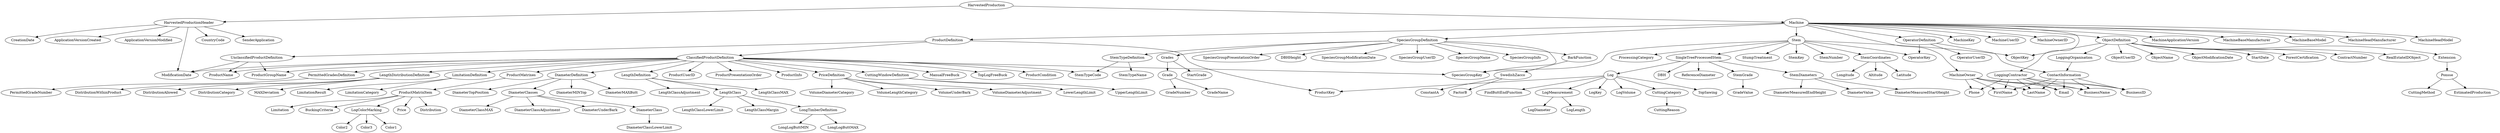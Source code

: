 strict digraph "" {
	HarvestedProduction -> HarvestedProductionHeader	[weight=1];
	HarvestedProduction -> Machine	[weight=1];
	HarvestedProductionHeader -> SenderApplication	[weight=1];
	HarvestedProductionHeader -> CreationDate	[weight=1];
	HarvestedProductionHeader -> ModificationDate	[weight=1];
	HarvestedProductionHeader -> ApplicationVersionCreated	[weight=1];
	HarvestedProductionHeader -> ApplicationVersionModified	[weight=1];
	HarvestedProductionHeader -> CountryCode	[weight=1];
	Machine -> MachineKey	[weight=1];
	Machine -> MachineUserID	[weight=1];
	Machine -> MachineOwnerID	[weight=1];
	Machine -> MachineApplicationVersion	[weight=1];
	Machine -> MachineBaseManufacturer	[weight=1];
	Machine -> MachineBaseModel	[weight=1];
	Machine -> MachineOwner	[weight=1];
	Machine -> LoggingContractor	[weight=1];
	Machine -> OperatorDefinition	[weight=10];
	Machine -> MachineHeadManufacturer	[weight=1];
	Machine -> MachineHeadModel	[weight=1];
	Machine -> SpeciesGroupDefinition	[weight=10];
	Machine -> ProductDefinition	[weight=10];
	Machine -> ObjectDefinition	[weight=1];
	Machine -> Stem	[weight=10];
	MachineOwner -> FirstName	[weight=1];
	MachineOwner -> LastName	[weight=1];
	MachineOwner -> Phone	[weight=1];
	MachineOwner -> Email	[weight=1];
	MachineOwner -> BusinessName	[weight=1];
	MachineOwner -> BusinessID	[weight=1];
	LoggingContractor -> FirstName	[weight=1];
	LoggingContractor -> LastName	[weight=1];
	LoggingContractor -> Phone	[weight=1];
	LoggingContractor -> Email	[weight=1];
	LoggingContractor -> BusinessName	[weight=1];
	LoggingContractor -> BusinessID	[weight=1];
	OperatorDefinition -> OperatorKey	[weight=10];
	OperatorDefinition -> OperatorUserID	[weight=10];
	OperatorDefinition -> ContactInformation	[weight=10];
	ContactInformation -> FirstName	[weight=10];
	ContactInformation -> LastName	[weight=10];
	ContactInformation -> Email	[weight=10];
	ContactInformation -> BusinessName	[weight=10];
	ContactInformation -> BusinessID	[weight=10];
	SpeciesGroupDefinition -> SpeciesGroupModificationDate	[weight=10];
	SpeciesGroupDefinition -> SpeciesGroupUserID	[weight=10];
	SpeciesGroupDefinition -> SpeciesGroupName	[weight=10];
	SpeciesGroupDefinition -> SpeciesGroupInfo	[weight=10];
	SpeciesGroupDefinition -> StemTypeDefinition	[weight=10];
	SpeciesGroupDefinition -> SpeciesGroupPresentationOrder	[weight=10];
	SpeciesGroupDefinition -> DBHHeight	[weight=10];
	SpeciesGroupDefinition -> Grades	[weight=10];
	SpeciesGroupDefinition -> BarkFunction	[weight=10];
	SpeciesGroupDefinition -> SpeciesGroupKey	[weight=10];
	StemTypeDefinition -> StemTypeCode	[weight=10];
	StemTypeDefinition -> StemTypeName	[weight=10];
	Grades -> StartGrade	[weight=10];
	Grades -> Grade	[weight=10];
	Grade -> GradeNumber	[weight=10];
	Grade -> GradeName	[weight=10];
	BarkFunction -> SwedishZacco	[weight=10];
	SwedishZacco -> ConstantA	[weight=10];
	SwedishZacco -> FactorB	[weight=10];
	ProductDefinition -> ProductKey	[weight=10];
	ProductDefinition -> ClassifiedProductDefinition	[weight=10];
	ProductDefinition -> UnclassifiedProductDefinition	[weight=10];
	ClassifiedProductDefinition -> ModificationDate	[weight=10];
	ClassifiedProductDefinition -> StemTypeCode	[weight=10];
	ClassifiedProductDefinition -> SpeciesGroupKey	[weight=10];
	ClassifiedProductDefinition -> ProductName	[weight=10];
	ClassifiedProductDefinition -> ProductInfo	[weight=10];
	ClassifiedProductDefinition -> ProductGroupName	[weight=10];
	ClassifiedProductDefinition -> ProductPresentationOrder	[weight=10];
	ClassifiedProductDefinition -> DiameterDefinition	[weight=10];
	ClassifiedProductDefinition -> LengthDefinition	[weight=10];
	ClassifiedProductDefinition -> PriceDefinition	[weight=10];
	ClassifiedProductDefinition -> ManualFreeBuck	[weight=10];
	ClassifiedProductDefinition -> TopLogFreeBuck	[weight=10];
	ClassifiedProductDefinition -> ProductCondition	[weight=10];
	ClassifiedProductDefinition -> CuttingWindowDefinition	[weight=10];
	ClassifiedProductDefinition -> PermittedGradesDefinition	[weight=10];
	ClassifiedProductDefinition -> LengthDistributionDefinition	[weight=10];
	ClassifiedProductDefinition -> LimitationDefinition	[weight=10];
	ClassifiedProductDefinition -> ProductMatrixes	[weight=10];
	ClassifiedProductDefinition -> ProductUserID	[weight=10];
	DiameterDefinition -> DiameterClasses	[weight=10];
	DiameterDefinition -> DiameterMINTop	[weight=10];
	DiameterDefinition -> DiameterMAXButt	[weight=10];
	DiameterDefinition -> DiameterTopPosition	[weight=10];
	DiameterClasses -> DiameterClass	[weight=10];
	DiameterClasses -> DiameterClassMAX	[weight=10];
	DiameterClasses -> DiameterClassAdjustment	[weight=10];
	DiameterClasses -> DiameterUnderBark	[weight=10];
	DiameterClass -> DiameterClassLowerLimit	[weight=10];
	LengthDefinition -> LengthClassAdjustment	[weight=10];
	LengthDefinition -> LengthClass	[weight=10];
	LengthDefinition -> LengthClassMAX	[weight=10];
	LengthClass -> LengthClassLowerLimit	[weight=10];
	LengthClass -> LengthClassMargin	[weight=10];
	LengthClass -> LongTimberDefinition	[weight=10];
	LongTimberDefinition -> LongLogButtMIN	[weight=10];
	LongTimberDefinition -> LongLogButtMAX	[weight=10];
	PriceDefinition -> VolumeDiameterAdjustment	[weight=10];
	PriceDefinition -> VolumeDiameterCategory	[weight=10];
	PriceDefinition -> VolumeLengthCategory	[weight=10];
	PriceDefinition -> VolumeUnderBark	[weight=10];
	CuttingWindowDefinition -> LowerLengthLimit	[weight=10];
	CuttingWindowDefinition -> UpperLengthLimit	[weight=10];
	PermittedGradesDefinition -> PermittedGradeNumber	[weight=10];
	LengthDistributionDefinition -> DistributionAllowed	[weight=10];
	LengthDistributionDefinition -> DistributionCategory	[weight=10];
	LengthDistributionDefinition -> MAXDeviation	[weight=10];
	LengthDistributionDefinition -> DistributionWithinProduct	[weight=10];
	LimitationDefinition -> LimitationCategory	[weight=10];
	LimitationDefinition -> LimitationResult	[weight=10];
	ProductMatrixes -> ProductMatrixItem	[weight=10];
	ProductMatrixItem -> Price	[weight=10];
	ProductMatrixItem -> Distribution	[weight=10];
	ProductMatrixItem -> Limitation	[weight=10];
	ProductMatrixItem -> BuckingCriteria	[weight=10];
	ProductMatrixItem -> LogColorMarking	[weight=10];
	LogColorMarking -> Color1	[weight=10];
	LogColorMarking -> Color2	[weight=10];
	LogColorMarking -> Color3	[weight=10];
	UnclassifiedProductDefinition -> ModificationDate	[weight=10];
	UnclassifiedProductDefinition -> ProductName	[weight=10];
	UnclassifiedProductDefinition -> ProductGroupName	[weight=10];
	ObjectDefinition -> ObjectUserID	[weight=1];
	ObjectDefinition -> ObjectName	[weight=1];
	ObjectDefinition -> ObjectModificationDate	[weight=1];
	ObjectDefinition -> ForestCertification	[weight=1];
	ObjectDefinition -> LoggingOrganisation	[weight=1];
	ObjectDefinition -> ContractNumber	[weight=1];
	ObjectDefinition -> RealEstateIDObject	[weight=1];
	ObjectDefinition -> Extension	[weight=1];
	ObjectDefinition -> ObjectKey	[weight=1];
	ObjectDefinition -> StartDate	[weight=1];
	LoggingOrganisation -> ContactInformation	[weight=1];
	Extension -> Ponsse	[weight=1];
	Ponsse -> CuttingMethod	[weight=1];
	Ponsse -> EstimatedProduction	[weight=1];
	Stem -> OperatorKey	[weight=10];
	Stem -> SpeciesGroupKey	[weight=10];
	Stem -> ObjectKey	[weight=10];
	Stem -> StemKey	[weight=10];
	Stem -> StemNumber	[weight=10];
	Stem -> ProcessingCategory	[weight=10];
	Stem -> StemCoordinates	[weight=10];
	Stem -> StumpTreatment	[weight=10];
	Stem -> SingleTreeProcessedStem	[weight=10];
	StemCoordinates -> Latitude	[weight=10];
	StemCoordinates -> Longitude	[weight=10];
	StemCoordinates -> Altitude	[weight=10];
	SingleTreeProcessedStem -> DBH	[weight=10];
	SingleTreeProcessedStem -> ReferenceDiameter	[weight=10];
	SingleTreeProcessedStem -> StemGrade	[weight=10];
	SingleTreeProcessedStem -> StemDiameters	[weight=10];
	SingleTreeProcessedStem -> Log	[weight=10];
	StemGrade -> GradeValue	[weight=10];
	StemDiameters -> DiameterMeasuredStartHeight	[weight=10];
	StemDiameters -> DiameterMeasuredEndHeight	[weight=10];
	StemDiameters -> DiameterValue	[weight=10];
	Log -> ProductKey	[weight=10];
	Log -> LogKey	[weight=10];
	Log -> LogVolume	[weight=10];
	Log -> CuttingCategory	[weight=10];
	Log -> TopSawing	[weight=10];
	Log -> FindButtEndFunction	[weight=10];
	Log -> LogMeasurement	[weight=10];
	CuttingCategory -> CuttingReason	[weight=10];
	LogMeasurement -> LogDiameter	[weight=10];
	LogMeasurement -> LogLength	[weight=10];
}
